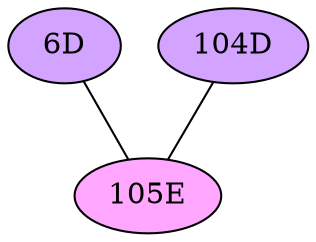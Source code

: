 // The Round Table
graph {
	"6D" [fillcolor="#D3A4FF" style=radial]
	"105E" [fillcolor="#FFA6FF" style=radial]
	"6D" -- "105E" [penwidth=1]
	"104D" [fillcolor="#D3A4FF" style=radial]
	"105E" [fillcolor="#FFA6FF" style=radial]
	"104D" -- "105E" [penwidth=1]
}
